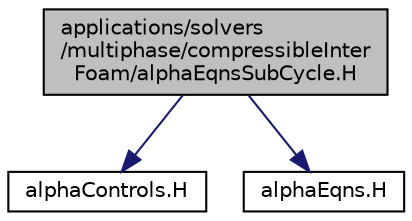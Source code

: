 digraph "applications/solvers/multiphase/compressibleInterFoam/alphaEqnsSubCycle.H"
{
  bgcolor="transparent";
  edge [fontname="Helvetica",fontsize="10",labelfontname="Helvetica",labelfontsize="10"];
  node [fontname="Helvetica",fontsize="10",shape=record];
  Node1 [label="applications/solvers\l/multiphase/compressibleInter\lFoam/alphaEqnsSubCycle.H",height=0.2,width=0.4,color="black", fillcolor="grey75", style="filled", fontcolor="black"];
  Node1 -> Node2 [color="midnightblue",fontsize="10",style="solid",fontname="Helvetica"];
  Node2 [label="alphaControls.H",height=0.2,width=0.4,color="black",URL="$a05177.html"];
  Node1 -> Node3 [color="midnightblue",fontsize="10",style="solid",fontname="Helvetica"];
  Node3 [label="alphaEqns.H",height=0.2,width=0.4,color="black",URL="$a03362.html"];
}
